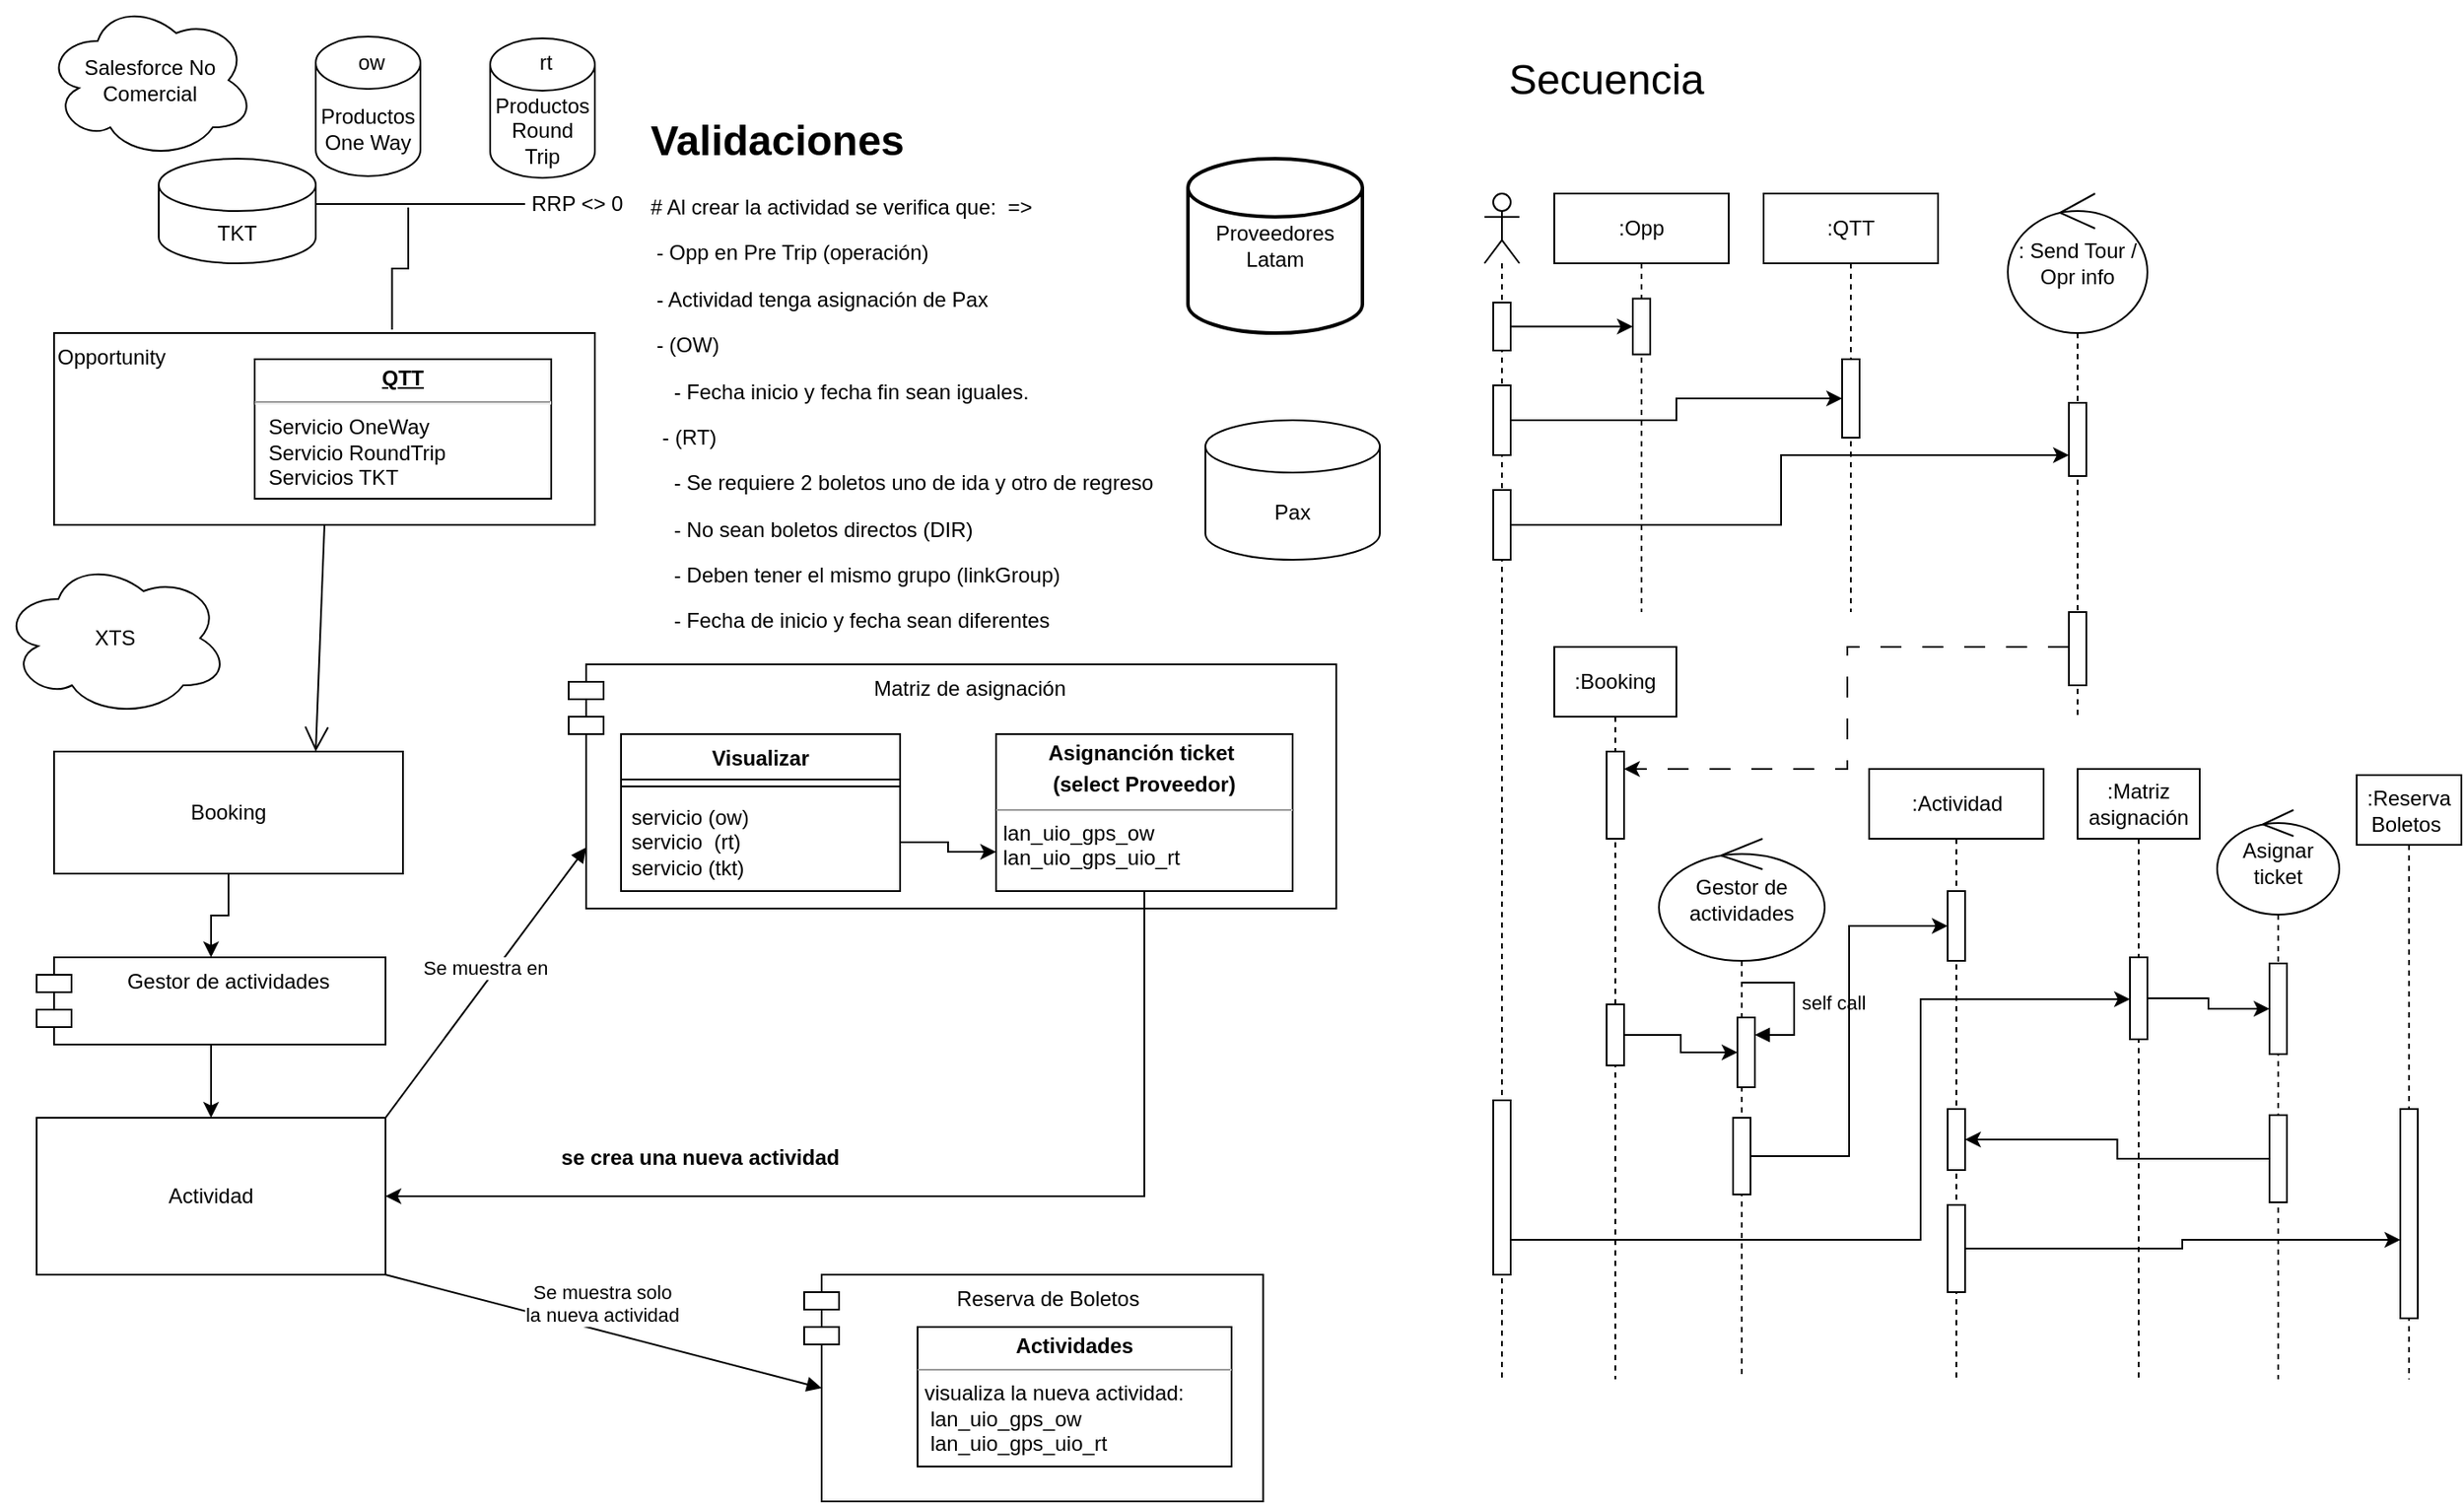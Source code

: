 <mxfile version="22.0.3" type="device">
  <diagram name="Página-1" id="DvsqSxgmwoJQXqp3BJBl">
    <mxGraphModel dx="1633" dy="1068" grid="1" gridSize="10" guides="1" tooltips="1" connect="1" arrows="1" fold="1" page="1" pageScale="1" pageWidth="827" pageHeight="1169" math="0" shadow="0">
      <root>
        <mxCell id="0" />
        <mxCell id="1" parent="0" />
        <mxCell id="8ll0A4DqtjS5xaUNRAdo-3" value="Productos One Way" style="shape=cylinder3;whiteSpace=wrap;html=1;boundedLbl=1;backgroundOutline=1;size=15;" parent="1" vertex="1">
          <mxGeometry x="190" y="30" width="60" height="80" as="geometry" />
        </mxCell>
        <mxCell id="8ll0A4DqtjS5xaUNRAdo-4" value="Productos Round Trip" style="shape=cylinder3;whiteSpace=wrap;html=1;boundedLbl=1;backgroundOutline=1;size=15;" parent="1" vertex="1">
          <mxGeometry x="290" y="31" width="60" height="80" as="geometry" />
        </mxCell>
        <mxCell id="8ll0A4DqtjS5xaUNRAdo-10" value="Opportunity" style="html=1;whiteSpace=wrap;verticalAlign=top;align=left;" parent="1" vertex="1">
          <mxGeometry x="40" y="200" width="310" height="110" as="geometry" />
        </mxCell>
        <mxCell id="8ll0A4DqtjS5xaUNRAdo-11" value="&lt;p style=&quot;margin:0px;margin-top:4px;text-align:center;text-decoration:underline;&quot;&gt;&lt;b&gt;QTT&lt;/b&gt;&lt;/p&gt;&lt;hr&gt;&lt;p style=&quot;margin:0px;margin-left:8px;&quot;&gt;Servicio OneWay&lt;/p&gt;&lt;p style=&quot;margin:0px;margin-left:8px;&quot;&gt;Servicio RoundTrip&lt;/p&gt;&lt;p style=&quot;margin:0px;margin-left:8px;&quot;&gt;Servicios TKT&lt;/p&gt;&lt;p style=&quot;margin:0px;margin-left:8px;&quot;&gt;&lt;br&gt;&lt;/p&gt;" style="verticalAlign=top;align=left;overflow=fill;fontSize=12;fontFamily=Helvetica;html=1;whiteSpace=wrap;" parent="1" vertex="1">
          <mxGeometry x="155" y="215" width="170" height="80" as="geometry" />
        </mxCell>
        <mxCell id="8ll0A4DqtjS5xaUNRAdo-34" value="" style="edgeStyle=orthogonalEdgeStyle;rounded=0;orthogonalLoop=1;jettySize=auto;html=1;" parent="1" source="UYus7RheZh6hR16-cruA-11" target="8ll0A4DqtjS5xaUNRAdo-27" edge="1">
          <mxGeometry relative="1" as="geometry" />
        </mxCell>
        <mxCell id="8ll0A4DqtjS5xaUNRAdo-14" value="Booking" style="html=1;whiteSpace=wrap;" parent="1" vertex="1">
          <mxGeometry x="40" y="440" width="200" height="70" as="geometry" />
        </mxCell>
        <mxCell id="8ll0A4DqtjS5xaUNRAdo-15" value="" style="endArrow=open;endFill=1;endSize=12;html=1;rounded=0;exitX=0.5;exitY=1;exitDx=0;exitDy=0;entryX=0.75;entryY=0;entryDx=0;entryDy=0;" parent="1" source="8ll0A4DqtjS5xaUNRAdo-10" target="8ll0A4DqtjS5xaUNRAdo-14" edge="1">
          <mxGeometry width="160" relative="1" as="geometry">
            <mxPoint x="130" y="370" as="sourcePoint" />
            <mxPoint x="290" y="370" as="targetPoint" />
          </mxGeometry>
        </mxCell>
        <mxCell id="8ll0A4DqtjS5xaUNRAdo-16" value="Matriz de asignación" style="shape=module;align=left;spacingLeft=20;align=center;verticalAlign=top;whiteSpace=wrap;html=1;" parent="1" vertex="1">
          <mxGeometry x="335" y="390" width="440" height="140" as="geometry" />
        </mxCell>
        <mxCell id="8ll0A4DqtjS5xaUNRAdo-17" value="Reserva de Boletos&amp;nbsp;" style="shape=module;align=left;spacingLeft=20;align=center;verticalAlign=top;whiteSpace=wrap;html=1;" parent="1" vertex="1">
          <mxGeometry x="470" y="740" width="263.13" height="130" as="geometry" />
        </mxCell>
        <mxCell id="8ll0A4DqtjS5xaUNRAdo-19" value="Se muestra en" style="html=1;verticalAlign=bottom;endArrow=block;curved=0;rounded=0;entryX=0;entryY=0.75;entryDx=10;entryDy=0;entryPerimeter=0;exitX=1;exitY=0;exitDx=0;exitDy=0;" parent="1" source="8ll0A4DqtjS5xaUNRAdo-27" target="8ll0A4DqtjS5xaUNRAdo-16" edge="1">
          <mxGeometry x="-0.01" width="80" relative="1" as="geometry">
            <mxPoint x="240" y="470" as="sourcePoint" />
            <mxPoint x="300" y="410" as="targetPoint" />
            <mxPoint as="offset" />
          </mxGeometry>
        </mxCell>
        <mxCell id="8ll0A4DqtjS5xaUNRAdo-21" value="&lt;p style=&quot;margin:0px;margin-top:4px;text-align:center;&quot;&gt;&lt;b&gt;Actividades&lt;/b&gt;&lt;/p&gt;&lt;hr size=&quot;1&quot;&gt;&lt;p style=&quot;margin:0px;margin-left:4px;&quot;&gt;&lt;/p&gt;&lt;p style=&quot;margin:0px;margin-left:4px;&quot;&gt;visualiza la nueva actividad:&lt;/p&gt;&lt;p style=&quot;margin:0px;margin-left:4px;&quot;&gt;&amp;nbsp;lan_uio_gps_ow&amp;nbsp;&lt;/p&gt;&lt;p style=&quot;margin:0px;margin-left:4px;&quot;&gt;&amp;nbsp;lan_uio_gps_uio_rt&lt;/p&gt;" style="verticalAlign=top;align=left;overflow=fill;fontSize=12;fontFamily=Helvetica;html=1;whiteSpace=wrap;" parent="1" vertex="1">
          <mxGeometry x="535" y="770" width="180" height="80" as="geometry" />
        </mxCell>
        <mxCell id="8ll0A4DqtjS5xaUNRAdo-44" style="edgeStyle=orthogonalEdgeStyle;rounded=0;orthogonalLoop=1;jettySize=auto;html=1;entryX=1;entryY=0.5;entryDx=0;entryDy=0;exitX=0.5;exitY=1;exitDx=0;exitDy=0;" parent="1" source="8ll0A4DqtjS5xaUNRAdo-22" target="8ll0A4DqtjS5xaUNRAdo-27" edge="1">
          <mxGeometry relative="1" as="geometry" />
        </mxCell>
        <mxCell id="8ll0A4DqtjS5xaUNRAdo-22" value="&lt;p style=&quot;margin:0px;margin-top:4px;text-align:center;&quot;&gt;&lt;b&gt;Asignanción ticket&amp;nbsp;&lt;/b&gt;&lt;/p&gt;&lt;p style=&quot;margin:0px;margin-top:4px;text-align:center;&quot;&gt;&lt;b&gt;(select Proveedor)&lt;/b&gt;&lt;/p&gt;&lt;hr size=&quot;1&quot;&gt;&lt;p style=&quot;margin:0px;margin-left:4px;&quot;&gt;&lt;/p&gt;&lt;p style=&quot;margin:0px;margin-left:4px;&quot;&gt;lan_uio_gps_ow&lt;/p&gt;&lt;p style=&quot;margin:0px;margin-left:4px;&quot;&gt;&lt;span style=&quot;background-color: initial;&quot;&gt;lan_uio_gps_uio_rt&lt;/span&gt;&lt;/p&gt;&lt;p style=&quot;margin:0px;margin-left:4px;&quot;&gt;&amp;nbsp;&lt;/p&gt;" style="verticalAlign=top;align=left;overflow=fill;fontSize=12;fontFamily=Helvetica;html=1;whiteSpace=wrap;" parent="1" vertex="1">
          <mxGeometry x="580" y="430" width="170" height="90" as="geometry" />
        </mxCell>
        <mxCell id="8ll0A4DqtjS5xaUNRAdo-23" value="" style="line;strokeWidth=1;fillColor=none;align=left;verticalAlign=middle;spacingTop=-1;spacingLeft=3;spacingRight=3;rotatable=0;labelPosition=right;points=[];portConstraint=eastwest;strokeColor=inherit;" parent="1" vertex="1">
          <mxGeometry x="190" y="122" width="120" height="8" as="geometry" />
        </mxCell>
        <mxCell id="8ll0A4DqtjS5xaUNRAdo-24" value="" style="edgeStyle=elbowEdgeStyle;elbow=vertical;endArrow=none;html=1;curved=0;rounded=0;endSize=8;startSize=8;endFill=0;entryX=0.442;entryY=0.75;entryDx=0;entryDy=0;entryPerimeter=0;exitX=0.625;exitY=-0.018;exitDx=0;exitDy=0;exitPerimeter=0;" parent="1" source="8ll0A4DqtjS5xaUNRAdo-10" target="8ll0A4DqtjS5xaUNRAdo-23" edge="1">
          <mxGeometry width="50" height="50" relative="1" as="geometry">
            <mxPoint x="180" y="180" as="sourcePoint" />
            <mxPoint x="230" y="130" as="targetPoint" />
          </mxGeometry>
        </mxCell>
        <mxCell id="8ll0A4DqtjS5xaUNRAdo-27" value="Actividad" style="html=1;whiteSpace=wrap;" parent="1" vertex="1">
          <mxGeometry x="30" y="650" width="200" height="90" as="geometry" />
        </mxCell>
        <mxCell id="8ll0A4DqtjS5xaUNRAdo-35" value="Proveedores&lt;br&gt;Latam" style="strokeWidth=2;html=1;shape=mxgraph.flowchart.database;whiteSpace=wrap;" parent="1" vertex="1">
          <mxGeometry x="690" y="100" width="100" height="100" as="geometry" />
        </mxCell>
        <mxCell id="8ll0A4DqtjS5xaUNRAdo-38" value="Visualizar" style="swimlane;fontStyle=1;align=center;verticalAlign=top;childLayout=stackLayout;horizontal=1;startSize=26;horizontalStack=0;resizeParent=1;resizeParentMax=0;resizeLast=0;collapsible=1;marginBottom=0;whiteSpace=wrap;html=1;" parent="1" vertex="1">
          <mxGeometry x="365" y="430" width="160" height="90" as="geometry" />
        </mxCell>
        <mxCell id="8ll0A4DqtjS5xaUNRAdo-40" value="" style="line;strokeWidth=1;fillColor=none;align=left;verticalAlign=middle;spacingTop=-1;spacingLeft=3;spacingRight=3;rotatable=0;labelPosition=right;points=[];portConstraint=eastwest;strokeColor=inherit;" parent="8ll0A4DqtjS5xaUNRAdo-38" vertex="1">
          <mxGeometry y="26" width="160" height="8" as="geometry" />
        </mxCell>
        <mxCell id="8ll0A4DqtjS5xaUNRAdo-39" value="servicio (ow)&lt;br&gt;servicio&amp;nbsp; (rt)&lt;br&gt;servicio (tkt)" style="text;strokeColor=none;fillColor=none;align=left;verticalAlign=top;spacingLeft=4;spacingRight=4;overflow=hidden;rotatable=0;points=[[0,0.5],[1,0.5]];portConstraint=eastwest;whiteSpace=wrap;html=1;" parent="8ll0A4DqtjS5xaUNRAdo-38" vertex="1">
          <mxGeometry y="34" width="160" height="56" as="geometry" />
        </mxCell>
        <mxCell id="8ll0A4DqtjS5xaUNRAdo-43" style="edgeStyle=orthogonalEdgeStyle;rounded=0;orthogonalLoop=1;jettySize=auto;html=1;entryX=0;entryY=0.75;entryDx=0;entryDy=0;" parent="1" source="8ll0A4DqtjS5xaUNRAdo-39" target="8ll0A4DqtjS5xaUNRAdo-22" edge="1">
          <mxGeometry relative="1" as="geometry" />
        </mxCell>
        <mxCell id="8ll0A4DqtjS5xaUNRAdo-45" value="se crea una nueva actividad" style="text;align=center;fontStyle=1;verticalAlign=middle;spacingLeft=3;spacingRight=3;strokeColor=none;rotatable=0;points=[[0,0.5],[1,0.5]];portConstraint=eastwest;html=1;" parent="1" vertex="1">
          <mxGeometry x="370" y="660" width="80" height="26" as="geometry" />
        </mxCell>
        <mxCell id="0UsNF8fL1aefR2bkP3C2-1" value="Salesforce No Comercial" style="ellipse;shape=cloud;whiteSpace=wrap;html=1;align=center;" parent="1" vertex="1">
          <mxGeometry x="35" y="10" width="120" height="90" as="geometry" />
        </mxCell>
        <mxCell id="0UsNF8fL1aefR2bkP3C2-3" value="XTS" style="ellipse;shape=cloud;whiteSpace=wrap;html=1;align=center;" parent="1" vertex="1">
          <mxGeometry x="10" y="330" width="130" height="90" as="geometry" />
        </mxCell>
        <mxCell id="rrzGRFofWLRTdLjAmEyY-1" value="Se muestra solo &lt;br&gt;la nueva actividad" style="html=1;verticalAlign=bottom;endArrow=block;curved=0;rounded=0;entryX=0;entryY=0.5;entryDx=10;entryDy=0;entryPerimeter=0;exitX=1;exitY=1;exitDx=0;exitDy=0;" parent="1" source="8ll0A4DqtjS5xaUNRAdo-27" target="8ll0A4DqtjS5xaUNRAdo-17" edge="1">
          <mxGeometry x="-0.01" width="80" relative="1" as="geometry">
            <mxPoint x="205" y="805" as="sourcePoint" />
            <mxPoint x="310" y="730" as="targetPoint" />
            <mxPoint as="offset" />
          </mxGeometry>
        </mxCell>
        <mxCell id="UYus7RheZh6hR16-cruA-1" value="RRP &amp;lt;&amp;gt; 0" style="text;html=1;strokeColor=none;fillColor=none;align=center;verticalAlign=middle;whiteSpace=wrap;rounded=0;" parent="1" vertex="1">
          <mxGeometry x="310" y="111" width="60" height="30" as="geometry" />
        </mxCell>
        <mxCell id="UYus7RheZh6hR16-cruA-2" value="&lt;p style=&quot;text-align: left; margin: 0px 0px 0px 4px;&quot;&gt;ow&lt;/p&gt;" style="text;html=1;strokeColor=none;fillColor=none;align=center;verticalAlign=middle;whiteSpace=wrap;rounded=0;" parent="1" vertex="1">
          <mxGeometry x="155" y="30" width="130" height="30" as="geometry" />
        </mxCell>
        <mxCell id="UYus7RheZh6hR16-cruA-5" value="Pax" style="shape=cylinder3;whiteSpace=wrap;html=1;boundedLbl=1;backgroundOutline=1;size=15;" parent="1" vertex="1">
          <mxGeometry x="700" y="250" width="100" height="80" as="geometry" />
        </mxCell>
        <mxCell id="UYus7RheZh6hR16-cruA-6" value="&lt;h1&gt;Validaciones&lt;/h1&gt;&lt;div&gt;# Al crear la actividad se verifica que:&amp;nbsp; =&amp;gt;&lt;/div&gt;&lt;p&gt;&amp;nbsp;- Opp en Pre Trip (operación)&lt;/p&gt;&lt;p&gt;&amp;nbsp;- Actividad tenga asignación de Pax&lt;/p&gt;&lt;p&gt;&amp;nbsp;- (OW)&lt;/p&gt;&lt;p&gt;&amp;nbsp; &amp;nbsp; - Fecha inicio y fecha fin sean iguales.&lt;/p&gt;&lt;p&gt;&amp;nbsp; - (RT)&lt;/p&gt;&lt;p&gt;&amp;nbsp; &amp;nbsp; - Se requiere 2 boletos uno de ida y otro de regreso&lt;/p&gt;&lt;p&gt;&amp;nbsp; &amp;nbsp; - No sean boletos directos (DIR)&lt;/p&gt;&lt;p&gt;&amp;nbsp; &amp;nbsp; - Deben tener el mismo grupo (linkGroup)&lt;/p&gt;&lt;p&gt;&amp;nbsp; &amp;nbsp; - Fecha de inicio y fecha sean diferentes&lt;/p&gt;" style="text;html=1;strokeColor=none;fillColor=none;spacing=5;spacingTop=-20;whiteSpace=wrap;overflow=hidden;rounded=0;" parent="1" vertex="1">
          <mxGeometry x="376.88" y="70" width="403.12" height="305" as="geometry" />
        </mxCell>
        <mxCell id="UYus7RheZh6hR16-cruA-7" value="&lt;p style=&quot;text-align: left; margin: 0px 0px 0px 4px;&quot;&gt;rt&lt;/p&gt;" style="text;html=1;strokeColor=none;fillColor=none;align=center;verticalAlign=middle;whiteSpace=wrap;rounded=0;" parent="1" vertex="1">
          <mxGeometry x="255" y="30" width="130" height="30" as="geometry" />
        </mxCell>
        <mxCell id="UYus7RheZh6hR16-cruA-10" value="TKT" style="shape=cylinder3;whiteSpace=wrap;html=1;boundedLbl=1;backgroundOutline=1;size=15;" parent="1" vertex="1">
          <mxGeometry x="100" y="100" width="90" height="60" as="geometry" />
        </mxCell>
        <mxCell id="UYus7RheZh6hR16-cruA-12" value="" style="edgeStyle=orthogonalEdgeStyle;rounded=0;orthogonalLoop=1;jettySize=auto;html=1;" parent="1" source="8ll0A4DqtjS5xaUNRAdo-14" target="UYus7RheZh6hR16-cruA-11" edge="1">
          <mxGeometry relative="1" as="geometry">
            <mxPoint x="140" y="510" as="sourcePoint" />
            <mxPoint x="145" y="670" as="targetPoint" />
          </mxGeometry>
        </mxCell>
        <mxCell id="UYus7RheZh6hR16-cruA-11" value="Gestor de actividades" style="shape=module;align=left;spacingLeft=20;align=center;verticalAlign=top;whiteSpace=wrap;html=1;" parent="1" vertex="1">
          <mxGeometry x="30" y="558" width="200" height="50" as="geometry" />
        </mxCell>
        <mxCell id="UYus7RheZh6hR16-cruA-13" value=":Opp" style="shape=umlLifeline;perimeter=lifelinePerimeter;whiteSpace=wrap;html=1;container=1;dropTarget=0;collapsible=0;recursiveResize=0;outlineConnect=0;portConstraint=eastwest;newEdgeStyle={&quot;curved&quot;:0,&quot;rounded&quot;:0};" parent="1" vertex="1">
          <mxGeometry x="900" y="120" width="100" height="240" as="geometry" />
        </mxCell>
        <mxCell id="UYus7RheZh6hR16-cruA-15" value="" style="html=1;points=[[0,0,0,0,5],[0,1,0,0,-5],[1,0,0,0,5],[1,1,0,0,-5]];perimeter=orthogonalPerimeter;outlineConnect=0;targetShapes=umlLifeline;portConstraint=eastwest;newEdgeStyle={&quot;curved&quot;:0,&quot;rounded&quot;:0};" parent="UYus7RheZh6hR16-cruA-13" vertex="1">
          <mxGeometry x="45" y="60.25" width="10" height="32" as="geometry" />
        </mxCell>
        <mxCell id="UYus7RheZh6hR16-cruA-14" value="&lt;font style=&quot;font-size: 24px;&quot;&gt;Secuencia&lt;/font&gt;" style="text;html=1;strokeColor=none;fillColor=none;align=center;verticalAlign=middle;whiteSpace=wrap;rounded=0;" parent="1" vertex="1">
          <mxGeometry x="860" y="30" width="140" height="50" as="geometry" />
        </mxCell>
        <mxCell id="UYus7RheZh6hR16-cruA-16" value=":QTT" style="shape=umlLifeline;perimeter=lifelinePerimeter;whiteSpace=wrap;html=1;container=1;dropTarget=0;collapsible=0;recursiveResize=0;outlineConnect=0;portConstraint=eastwest;newEdgeStyle={&quot;curved&quot;:0,&quot;rounded&quot;:0};" parent="1" vertex="1">
          <mxGeometry x="1020" y="120" width="100" height="240" as="geometry" />
        </mxCell>
        <mxCell id="UYus7RheZh6hR16-cruA-22" value="" style="html=1;points=[[0,0,0,0,5],[0,1,0,0,-5],[1,0,0,0,5],[1,1,0,0,-5]];perimeter=orthogonalPerimeter;outlineConnect=0;targetShapes=umlLifeline;portConstraint=eastwest;newEdgeStyle={&quot;curved&quot;:0,&quot;rounded&quot;:0};" parent="UYus7RheZh6hR16-cruA-16" vertex="1">
          <mxGeometry x="45" y="95" width="10" height="45" as="geometry" />
        </mxCell>
        <mxCell id="UYus7RheZh6hR16-cruA-17" value="" style="shape=umlLifeline;perimeter=lifelinePerimeter;whiteSpace=wrap;html=1;container=1;dropTarget=0;collapsible=0;recursiveResize=0;outlineConnect=0;portConstraint=eastwest;newEdgeStyle={&quot;curved&quot;:0,&quot;rounded&quot;:0};participant=umlActor;" parent="1" vertex="1">
          <mxGeometry x="860" y="120" width="20" height="680" as="geometry" />
        </mxCell>
        <mxCell id="UYus7RheZh6hR16-cruA-18" value="" style="html=1;points=[[0,0,0,0,5],[0,1,0,0,-5],[1,0,0,0,5],[1,1,0,0,-5]];perimeter=orthogonalPerimeter;outlineConnect=0;targetShapes=umlLifeline;portConstraint=eastwest;newEdgeStyle={&quot;curved&quot;:0,&quot;rounded&quot;:0};" parent="UYus7RheZh6hR16-cruA-17" vertex="1">
          <mxGeometry x="5" y="62.5" width="10" height="27.5" as="geometry" />
        </mxCell>
        <mxCell id="UYus7RheZh6hR16-cruA-21" value="" style="html=1;points=[[0,0,0,0,5],[0,1,0,0,-5],[1,0,0,0,5],[1,1,0,0,-5]];perimeter=orthogonalPerimeter;outlineConnect=0;targetShapes=umlLifeline;portConstraint=eastwest;newEdgeStyle={&quot;curved&quot;:0,&quot;rounded&quot;:0};" parent="UYus7RheZh6hR16-cruA-17" vertex="1">
          <mxGeometry x="5" y="110" width="10" height="40" as="geometry" />
        </mxCell>
        <mxCell id="UYus7RheZh6hR16-cruA-27" value="" style="html=1;points=[[0,0,0,0,5],[0,1,0,0,-5],[1,0,0,0,5],[1,1,0,0,-5]];perimeter=orthogonalPerimeter;outlineConnect=0;targetShapes=umlLifeline;portConstraint=eastwest;newEdgeStyle={&quot;curved&quot;:0,&quot;rounded&quot;:0};" parent="UYus7RheZh6hR16-cruA-17" vertex="1">
          <mxGeometry x="5" y="170" width="10" height="40" as="geometry" />
        </mxCell>
        <mxCell id="UYus7RheZh6hR16-cruA-64" value="" style="html=1;points=[[0,0,0,0,5],[0,1,0,0,-5],[1,0,0,0,5],[1,1,0,0,-5]];perimeter=orthogonalPerimeter;outlineConnect=0;targetShapes=umlLifeline;portConstraint=eastwest;newEdgeStyle={&quot;curved&quot;:0,&quot;rounded&quot;:0};" parent="UYus7RheZh6hR16-cruA-17" vertex="1">
          <mxGeometry x="5" y="520" width="10" height="100" as="geometry" />
        </mxCell>
        <mxCell id="UYus7RheZh6hR16-cruA-20" value="" style="edgeStyle=orthogonalEdgeStyle;rounded=0;orthogonalLoop=1;jettySize=auto;html=1;curved=0;" parent="1" source="UYus7RheZh6hR16-cruA-18" target="UYus7RheZh6hR16-cruA-15" edge="1">
          <mxGeometry relative="1" as="geometry" />
        </mxCell>
        <mxCell id="UYus7RheZh6hR16-cruA-24" style="edgeStyle=orthogonalEdgeStyle;rounded=0;orthogonalLoop=1;jettySize=auto;html=1;curved=0;" parent="1" source="UYus7RheZh6hR16-cruA-21" target="UYus7RheZh6hR16-cruA-22" edge="1">
          <mxGeometry relative="1" as="geometry" />
        </mxCell>
        <mxCell id="UYus7RheZh6hR16-cruA-28" style="edgeStyle=orthogonalEdgeStyle;rounded=0;orthogonalLoop=1;jettySize=auto;html=1;curved=0;" parent="1" source="UYus7RheZh6hR16-cruA-27" target="UYus7RheZh6hR16-cruA-26" edge="1">
          <mxGeometry relative="1" as="geometry">
            <Array as="points">
              <mxPoint x="1030" y="310" />
              <mxPoint x="1030" y="270" />
            </Array>
          </mxGeometry>
        </mxCell>
        <mxCell id="UYus7RheZh6hR16-cruA-29" value=":Booking" style="shape=umlLifeline;perimeter=lifelinePerimeter;whiteSpace=wrap;html=1;container=1;dropTarget=0;collapsible=0;recursiveResize=0;outlineConnect=0;portConstraint=eastwest;newEdgeStyle={&quot;curved&quot;:0,&quot;rounded&quot;:0};" parent="1" vertex="1">
          <mxGeometry x="900" y="380" width="70" height="420" as="geometry" />
        </mxCell>
        <mxCell id="UYus7RheZh6hR16-cruA-31" value="" style="html=1;points=[[0,0,0,0,5],[0,1,0,0,-5],[1,0,0,0,5],[1,1,0,0,-5]];perimeter=orthogonalPerimeter;outlineConnect=0;targetShapes=umlLifeline;portConstraint=eastwest;newEdgeStyle={&quot;curved&quot;:0,&quot;rounded&quot;:0};" parent="UYus7RheZh6hR16-cruA-29" vertex="1">
          <mxGeometry x="30" y="60" width="10" height="50" as="geometry" />
        </mxCell>
        <mxCell id="UYus7RheZh6hR16-cruA-46" value="" style="html=1;points=[[0,0,0,0,5],[0,1,0,0,-5],[1,0,0,0,5],[1,1,0,0,-5]];perimeter=orthogonalPerimeter;outlineConnect=0;targetShapes=umlLifeline;portConstraint=eastwest;newEdgeStyle={&quot;curved&quot;:0,&quot;rounded&quot;:0};" parent="UYus7RheZh6hR16-cruA-29" vertex="1">
          <mxGeometry x="30" y="205" width="10" height="35" as="geometry" />
        </mxCell>
        <mxCell id="UYus7RheZh6hR16-cruA-34" style="edgeStyle=orthogonalEdgeStyle;rounded=0;orthogonalLoop=1;jettySize=auto;html=1;curved=0;dashed=1;dashPattern=12 12;" parent="1" source="UYus7RheZh6hR16-cruA-33" target="UYus7RheZh6hR16-cruA-31" edge="1">
          <mxGeometry relative="1" as="geometry">
            <Array as="points">
              <mxPoint x="1068" y="380" />
              <mxPoint x="1068" y="450" />
            </Array>
          </mxGeometry>
        </mxCell>
        <mxCell id="UYus7RheZh6hR16-cruA-38" value=": Send Tour / Opr info" style="shape=umlLifeline;perimeter=lifelinePerimeter;whiteSpace=wrap;html=1;container=1;dropTarget=0;collapsible=0;recursiveResize=0;outlineConnect=0;portConstraint=eastwest;newEdgeStyle={&quot;curved&quot;:0,&quot;rounded&quot;:0};participant=umlControl;size=80;" parent="1" vertex="1">
          <mxGeometry x="1160" y="120" width="80" height="300" as="geometry" />
        </mxCell>
        <mxCell id="UYus7RheZh6hR16-cruA-26" value="" style="html=1;points=[[0,0,0,0,5],[0,1,0,0,-5],[1,0,0,0,5],[1,1,0,0,-5]];perimeter=orthogonalPerimeter;outlineConnect=0;targetShapes=umlLifeline;portConstraint=eastwest;newEdgeStyle={&quot;curved&quot;:0,&quot;rounded&quot;:0};" parent="UYus7RheZh6hR16-cruA-38" vertex="1">
          <mxGeometry x="35" y="120" width="10" height="42" as="geometry" />
        </mxCell>
        <mxCell id="UYus7RheZh6hR16-cruA-33" value="" style="html=1;points=[[0,0,0,0,5],[0,1,0,0,-5],[1,0,0,0,5],[1,1,0,0,-5]];perimeter=orthogonalPerimeter;outlineConnect=0;targetShapes=umlLifeline;portConstraint=eastwest;newEdgeStyle={&quot;curved&quot;:0,&quot;rounded&quot;:0};" parent="UYus7RheZh6hR16-cruA-38" vertex="1">
          <mxGeometry x="35" y="240" width="10" height="42" as="geometry" />
        </mxCell>
        <mxCell id="UYus7RheZh6hR16-cruA-39" value="Gestor de actividades" style="shape=umlLifeline;perimeter=lifelinePerimeter;whiteSpace=wrap;html=1;container=1;dropTarget=0;collapsible=0;recursiveResize=0;outlineConnect=0;portConstraint=eastwest;newEdgeStyle={&quot;curved&quot;:0,&quot;rounded&quot;:0};participant=umlControl;size=70;" parent="1" vertex="1">
          <mxGeometry x="960" y="490" width="95" height="310" as="geometry" />
        </mxCell>
        <mxCell id="UYus7RheZh6hR16-cruA-40" value="" style="html=1;points=[[0,0,0,0,5],[0,1,0,0,-5],[1,0,0,0,5],[1,1,0,0,-5]];perimeter=orthogonalPerimeter;outlineConnect=0;targetShapes=umlLifeline;portConstraint=eastwest;newEdgeStyle={&quot;curved&quot;:0,&quot;rounded&quot;:0};" parent="UYus7RheZh6hR16-cruA-39" vertex="1">
          <mxGeometry x="45" y="102.5" width="10" height="40" as="geometry" />
        </mxCell>
        <mxCell id="UYus7RheZh6hR16-cruA-41" value="self call" style="html=1;align=left;spacingLeft=2;endArrow=block;rounded=0;edgeStyle=orthogonalEdgeStyle;curved=0;rounded=0;" parent="UYus7RheZh6hR16-cruA-39" target="UYus7RheZh6hR16-cruA-40" edge="1">
          <mxGeometry relative="1" as="geometry">
            <mxPoint x="47.5" y="82.5" as="sourcePoint" />
            <Array as="points">
              <mxPoint x="77.5" y="112.5" />
            </Array>
          </mxGeometry>
        </mxCell>
        <mxCell id="UYus7RheZh6hR16-cruA-48" value="" style="html=1;points=[[0,0,0,0,5],[0,1,0,0,-5],[1,0,0,0,5],[1,1,0,0,-5]];perimeter=orthogonalPerimeter;outlineConnect=0;targetShapes=umlLifeline;portConstraint=eastwest;newEdgeStyle={&quot;curved&quot;:0,&quot;rounded&quot;:0};" parent="UYus7RheZh6hR16-cruA-39" vertex="1">
          <mxGeometry x="42.5" y="160" width="10" height="44" as="geometry" />
        </mxCell>
        <mxCell id="UYus7RheZh6hR16-cruA-42" value=":Actividad" style="shape=umlLifeline;perimeter=lifelinePerimeter;whiteSpace=wrap;html=1;container=1;dropTarget=0;collapsible=0;recursiveResize=0;outlineConnect=0;portConstraint=eastwest;newEdgeStyle={&quot;curved&quot;:0,&quot;rounded&quot;:0};" parent="1" vertex="1">
          <mxGeometry x="1080.5" y="450" width="100" height="350" as="geometry" />
        </mxCell>
        <mxCell id="UYus7RheZh6hR16-cruA-44" value="" style="html=1;points=[[0,0,0,0,5],[0,1,0,0,-5],[1,0,0,0,5],[1,1,0,0,-5]];perimeter=orthogonalPerimeter;outlineConnect=0;targetShapes=umlLifeline;portConstraint=eastwest;newEdgeStyle={&quot;curved&quot;:0,&quot;rounded&quot;:0};" parent="UYus7RheZh6hR16-cruA-42" vertex="1">
          <mxGeometry x="45" y="70" width="10" height="40" as="geometry" />
        </mxCell>
        <mxCell id="UYus7RheZh6hR16-cruA-60" value="" style="html=1;points=[[0,0,0,0,5],[0,1,0,0,-5],[1,0,0,0,5],[1,1,0,0,-5]];perimeter=orthogonalPerimeter;outlineConnect=0;targetShapes=umlLifeline;portConstraint=eastwest;newEdgeStyle={&quot;curved&quot;:0,&quot;rounded&quot;:0};" parent="UYus7RheZh6hR16-cruA-42" vertex="1">
          <mxGeometry x="45" y="195" width="10" height="35" as="geometry" />
        </mxCell>
        <mxCell id="UYus7RheZh6hR16-cruA-62" value="" style="html=1;points=[[0,0,0,0,5],[0,1,0,0,-5],[1,0,0,0,5],[1,1,0,0,-5]];perimeter=orthogonalPerimeter;outlineConnect=0;targetShapes=umlLifeline;portConstraint=eastwest;newEdgeStyle={&quot;curved&quot;:0,&quot;rounded&quot;:0};" parent="UYus7RheZh6hR16-cruA-42" vertex="1">
          <mxGeometry x="45" y="250" width="10" height="50" as="geometry" />
        </mxCell>
        <mxCell id="UYus7RheZh6hR16-cruA-45" value=":Matriz asignación" style="shape=umlLifeline;perimeter=lifelinePerimeter;whiteSpace=wrap;html=1;container=1;dropTarget=0;collapsible=0;recursiveResize=0;outlineConnect=0;portConstraint=eastwest;newEdgeStyle={&quot;curved&quot;:0,&quot;rounded&quot;:0};" parent="1" vertex="1">
          <mxGeometry x="1200" y="450" width="70" height="350" as="geometry" />
        </mxCell>
        <mxCell id="UYus7RheZh6hR16-cruA-54" value="" style="html=1;points=[[0,0,0,0,5],[0,1,0,0,-5],[1,0,0,0,5],[1,1,0,0,-5]];perimeter=orthogonalPerimeter;outlineConnect=0;targetShapes=umlLifeline;portConstraint=eastwest;newEdgeStyle={&quot;curved&quot;:0,&quot;rounded&quot;:0};" parent="UYus7RheZh6hR16-cruA-45" vertex="1">
          <mxGeometry x="30" y="108" width="10" height="47" as="geometry" />
        </mxCell>
        <mxCell id="UYus7RheZh6hR16-cruA-47" style="edgeStyle=orthogonalEdgeStyle;rounded=0;orthogonalLoop=1;jettySize=auto;html=1;curved=0;" parent="1" source="UYus7RheZh6hR16-cruA-46" target="UYus7RheZh6hR16-cruA-40" edge="1">
          <mxGeometry relative="1" as="geometry" />
        </mxCell>
        <mxCell id="UYus7RheZh6hR16-cruA-49" style="edgeStyle=orthogonalEdgeStyle;rounded=0;orthogonalLoop=1;jettySize=auto;html=1;curved=0;" parent="1" source="UYus7RheZh6hR16-cruA-48" target="UYus7RheZh6hR16-cruA-44" edge="1">
          <mxGeometry relative="1" as="geometry" />
        </mxCell>
        <mxCell id="UYus7RheZh6hR16-cruA-52" value=":Reserva Boletos&amp;nbsp;" style="shape=umlLifeline;perimeter=lifelinePerimeter;whiteSpace=wrap;html=1;container=1;dropTarget=0;collapsible=0;recursiveResize=0;outlineConnect=0;portConstraint=eastwest;newEdgeStyle={&quot;curved&quot;:0,&quot;rounded&quot;:0};" parent="1" vertex="1">
          <mxGeometry x="1360" y="453.5" width="60" height="346.5" as="geometry" />
        </mxCell>
        <mxCell id="UYus7RheZh6hR16-cruA-53" value="" style="html=1;points=[[0,0,0,0,5],[0,1,0,0,-5],[1,0,0,0,5],[1,1,0,0,-5]];perimeter=orthogonalPerimeter;outlineConnect=0;targetShapes=umlLifeline;portConstraint=eastwest;newEdgeStyle={&quot;curved&quot;:0,&quot;rounded&quot;:0};" parent="UYus7RheZh6hR16-cruA-52" vertex="1">
          <mxGeometry x="25" y="191.5" width="10" height="120" as="geometry" />
        </mxCell>
        <mxCell id="UYus7RheZh6hR16-cruA-55" value="Asignar ticket" style="shape=umlLifeline;perimeter=lifelinePerimeter;whiteSpace=wrap;html=1;container=1;dropTarget=0;collapsible=0;recursiveResize=0;outlineConnect=0;portConstraint=eastwest;newEdgeStyle={&quot;curved&quot;:0,&quot;rounded&quot;:0};participant=umlControl;size=60;" parent="1" vertex="1">
          <mxGeometry x="1280" y="473.5" width="70" height="326.5" as="geometry" />
        </mxCell>
        <mxCell id="UYus7RheZh6hR16-cruA-56" value="" style="html=1;points=[[0,0,0,0,5],[0,1,0,0,-5],[1,0,0,0,5],[1,1,0,0,-5]];perimeter=orthogonalPerimeter;outlineConnect=0;targetShapes=umlLifeline;portConstraint=eastwest;newEdgeStyle={&quot;curved&quot;:0,&quot;rounded&quot;:0};" parent="UYus7RheZh6hR16-cruA-55" vertex="1">
          <mxGeometry x="30" y="88" width="10" height="52" as="geometry" />
        </mxCell>
        <mxCell id="UYus7RheZh6hR16-cruA-59" value="" style="html=1;points=[[0,0,0,0,5],[0,1,0,0,-5],[1,0,0,0,5],[1,1,0,0,-5]];perimeter=orthogonalPerimeter;outlineConnect=0;targetShapes=umlLifeline;portConstraint=eastwest;newEdgeStyle={&quot;curved&quot;:0,&quot;rounded&quot;:0};" parent="UYus7RheZh6hR16-cruA-55" vertex="1">
          <mxGeometry x="30" y="175" width="10" height="50" as="geometry" />
        </mxCell>
        <mxCell id="UYus7RheZh6hR16-cruA-58" style="edgeStyle=orthogonalEdgeStyle;rounded=0;orthogonalLoop=1;jettySize=auto;html=1;curved=0;" parent="1" source="UYus7RheZh6hR16-cruA-54" target="UYus7RheZh6hR16-cruA-56" edge="1">
          <mxGeometry relative="1" as="geometry" />
        </mxCell>
        <mxCell id="UYus7RheZh6hR16-cruA-61" style="edgeStyle=orthogonalEdgeStyle;rounded=0;orthogonalLoop=1;jettySize=auto;html=1;curved=0;" parent="1" source="UYus7RheZh6hR16-cruA-59" target="UYus7RheZh6hR16-cruA-60" edge="1">
          <mxGeometry relative="1" as="geometry" />
        </mxCell>
        <mxCell id="UYus7RheZh6hR16-cruA-63" style="edgeStyle=orthogonalEdgeStyle;rounded=0;orthogonalLoop=1;jettySize=auto;html=1;curved=0;" parent="1" source="UYus7RheZh6hR16-cruA-62" target="UYus7RheZh6hR16-cruA-53" edge="1">
          <mxGeometry relative="1" as="geometry">
            <Array as="points">
              <mxPoint x="1260" y="725" />
              <mxPoint x="1260" y="720" />
            </Array>
          </mxGeometry>
        </mxCell>
        <mxCell id="UYus7RheZh6hR16-cruA-65" style="edgeStyle=orthogonalEdgeStyle;rounded=0;orthogonalLoop=1;jettySize=auto;html=1;curved=0;" parent="1" source="UYus7RheZh6hR16-cruA-64" target="UYus7RheZh6hR16-cruA-54" edge="1">
          <mxGeometry relative="1" as="geometry">
            <Array as="points">
              <mxPoint x="1110" y="720" />
              <mxPoint x="1110" y="582" />
            </Array>
          </mxGeometry>
        </mxCell>
      </root>
    </mxGraphModel>
  </diagram>
</mxfile>
